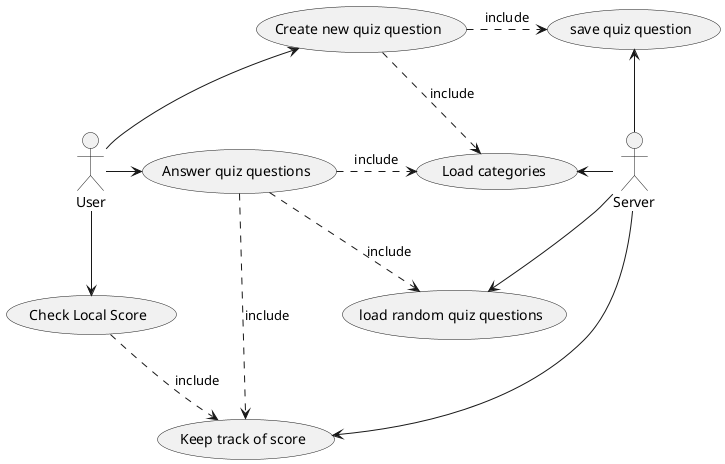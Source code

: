 @startuml usecase
:User: as User
:Server: as Server
(Load categories) as loadCategories
(Create new quiz question) as createQuestion
(save quiz question) as saveQuestion
(load random quiz questions) as loadQuestionList
(Answer quiz questions) as answerQuiz
(Keep track of score) as trackScore
(Check Local Score) as checkLocalScore

User -up-> createQuestion
Server -up-> saveQuestion
User -right-> answerQuiz
Server -down-> loadQuestionList
Server -left-> loadCategories
User -down-> checkLocalScore
Server -down-> trackScore

createQuestion .right.> saveQuestion : include
createQuestion .right.> loadCategories : include

answerQuiz .right.> loadCategories : include
answerQuiz .right.> loadQuestionList : include
answerQuiz .right.> trackScore : include

checkLocalScore .down.> trackScore : include

@enduml